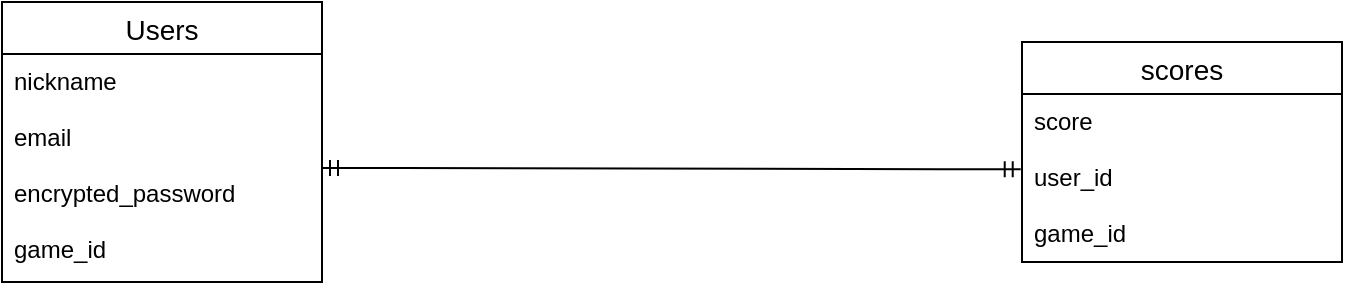 <mxfile version="13.10.0" type="embed">
    <diagram id="VFO-gy9gotieHeB3B30v" name="ページ1">
        <mxGraphModel dx="1007" dy="608" grid="1" gridSize="10" guides="1" tooltips="1" connect="1" arrows="1" fold="1" page="1" pageScale="1" pageWidth="827" pageHeight="1169" math="0" shadow="0">
            <root>
                <mxCell id="0"/>
                <mxCell id="1" parent="0"/>
                <mxCell id="14" value="scores" style="swimlane;fontStyle=0;childLayout=stackLayout;horizontal=1;startSize=26;horizontalStack=0;resizeParent=1;resizeParentMax=0;resizeLast=0;collapsible=1;marginBottom=0;align=center;fontSize=14;" vertex="1" parent="1">
                    <mxGeometry x="570" y="90" width="160" height="110" as="geometry"/>
                </mxCell>
                <mxCell id="15" value="score&#10;&#10;user_id&#10;&#10;game_id" style="text;strokeColor=none;fillColor=none;spacingLeft=4;spacingRight=4;overflow=hidden;rotatable=0;points=[[0,0.5],[1,0.5]];portConstraint=eastwest;fontSize=12;" vertex="1" parent="14">
                    <mxGeometry y="26" width="160" height="84" as="geometry"/>
                </mxCell>
                <mxCell id="21" value="Users" style="swimlane;fontStyle=0;childLayout=stackLayout;horizontal=1;startSize=26;horizontalStack=0;resizeParent=1;resizeParentMax=0;resizeLast=0;collapsible=1;marginBottom=0;align=center;fontSize=14;" vertex="1" parent="1">
                    <mxGeometry x="60" y="70" width="160" height="140" as="geometry"/>
                </mxCell>
                <mxCell id="24" value="nickname &#10;&#10;email&#10; &#10;encrypted_password&#10;&#10;game_id  " style="text;strokeColor=none;fillColor=none;spacingLeft=4;spacingRight=4;overflow=hidden;rotatable=0;points=[[0,0.5],[1,0.5]];portConstraint=eastwest;fontSize=12;" vertex="1" parent="21">
                    <mxGeometry y="26" width="160" height="114" as="geometry"/>
                </mxCell>
                <mxCell id="25" value="" style="edgeStyle=entityRelationEdgeStyle;fontSize=12;html=1;endArrow=ERmandOne;startArrow=ERmandOne;entryX=-0.004;entryY=0.448;entryDx=0;entryDy=0;entryPerimeter=0;" edge="1" parent="1" source="24" target="15">
                    <mxGeometry width="100" height="100" relative="1" as="geometry">
                        <mxPoint x="223" y="129.5" as="sourcePoint"/>
                        <mxPoint x="571" y="144" as="targetPoint"/>
                    </mxGeometry>
                </mxCell>
            </root>
        </mxGraphModel>
    </diagram>
</mxfile>